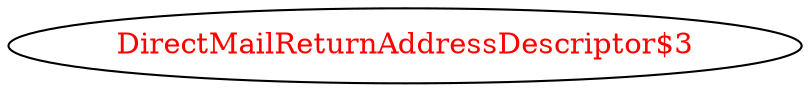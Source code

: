 digraph dependencyGraph {
 concentrate=true;
 ranksep="2.0";
 rankdir="LR"; 
 splines="ortho";
"DirectMailReturnAddressDescriptor$3" [fontcolor="red"];
}